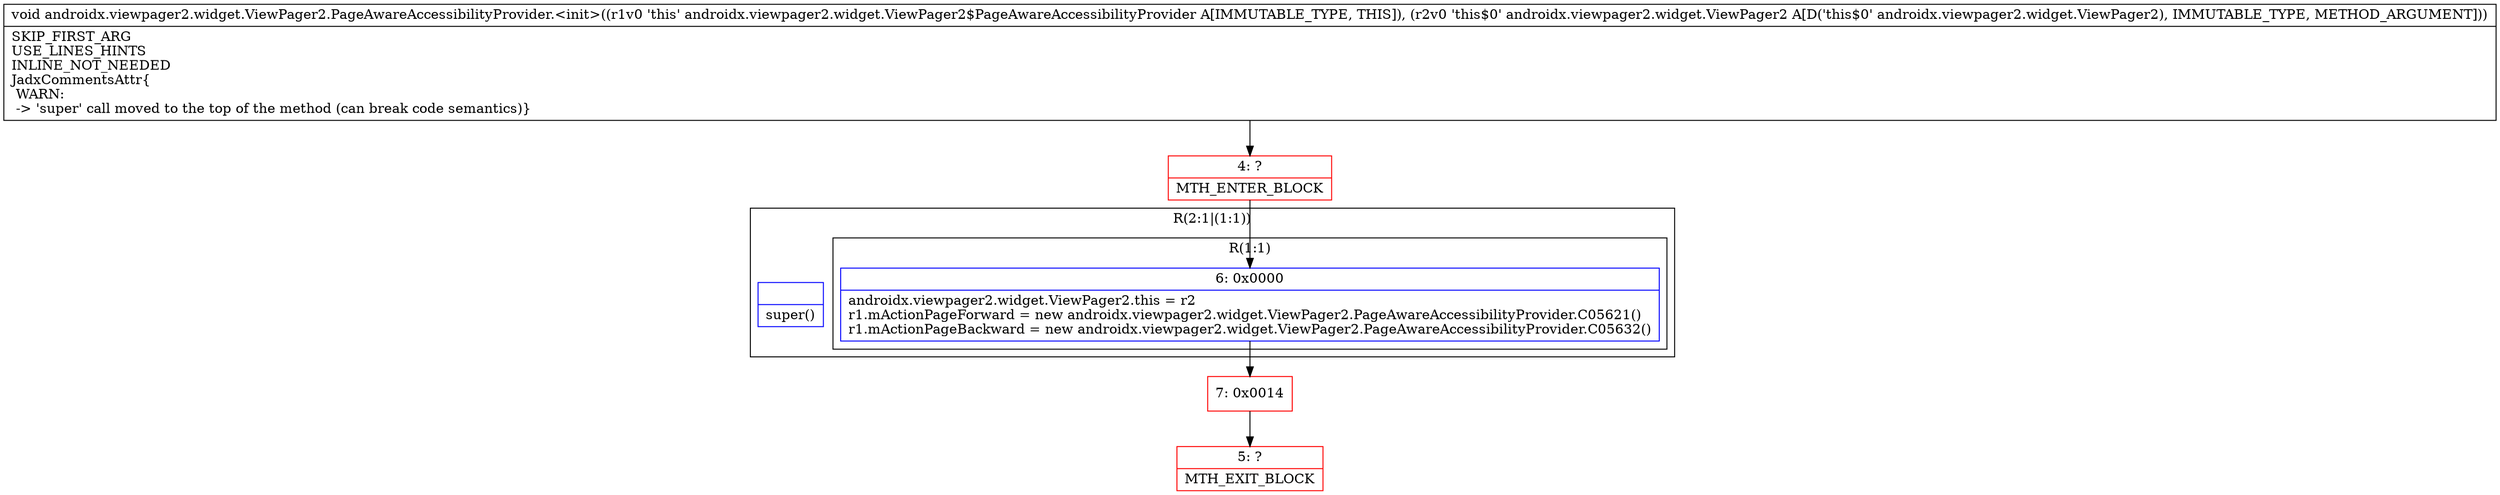 digraph "CFG forandroidx.viewpager2.widget.ViewPager2.PageAwareAccessibilityProvider.\<init\>(Landroidx\/viewpager2\/widget\/ViewPager2;)V" {
subgraph cluster_Region_1712058759 {
label = "R(2:1|(1:1))";
node [shape=record,color=blue];
Node_InsnContainer_575660605 [shape=record,label="{|super()\l}"];
subgraph cluster_Region_796494221 {
label = "R(1:1)";
node [shape=record,color=blue];
Node_6 [shape=record,label="{6\:\ 0x0000|androidx.viewpager2.widget.ViewPager2.this = r2\lr1.mActionPageForward = new androidx.viewpager2.widget.ViewPager2.PageAwareAccessibilityProvider.C05621()\lr1.mActionPageBackward = new androidx.viewpager2.widget.ViewPager2.PageAwareAccessibilityProvider.C05632()\l}"];
}
}
Node_4 [shape=record,color=red,label="{4\:\ ?|MTH_ENTER_BLOCK\l}"];
Node_7 [shape=record,color=red,label="{7\:\ 0x0014}"];
Node_5 [shape=record,color=red,label="{5\:\ ?|MTH_EXIT_BLOCK\l}"];
MethodNode[shape=record,label="{void androidx.viewpager2.widget.ViewPager2.PageAwareAccessibilityProvider.\<init\>((r1v0 'this' androidx.viewpager2.widget.ViewPager2$PageAwareAccessibilityProvider A[IMMUTABLE_TYPE, THIS]), (r2v0 'this$0' androidx.viewpager2.widget.ViewPager2 A[D('this$0' androidx.viewpager2.widget.ViewPager2), IMMUTABLE_TYPE, METHOD_ARGUMENT]))  | SKIP_FIRST_ARG\lUSE_LINES_HINTS\lINLINE_NOT_NEEDED\lJadxCommentsAttr\{\l WARN: \l \-\> 'super' call moved to the top of the method (can break code semantics)\}\l}"];
MethodNode -> Node_4;Node_6 -> Node_7;
Node_4 -> Node_6;
Node_7 -> Node_5;
}

